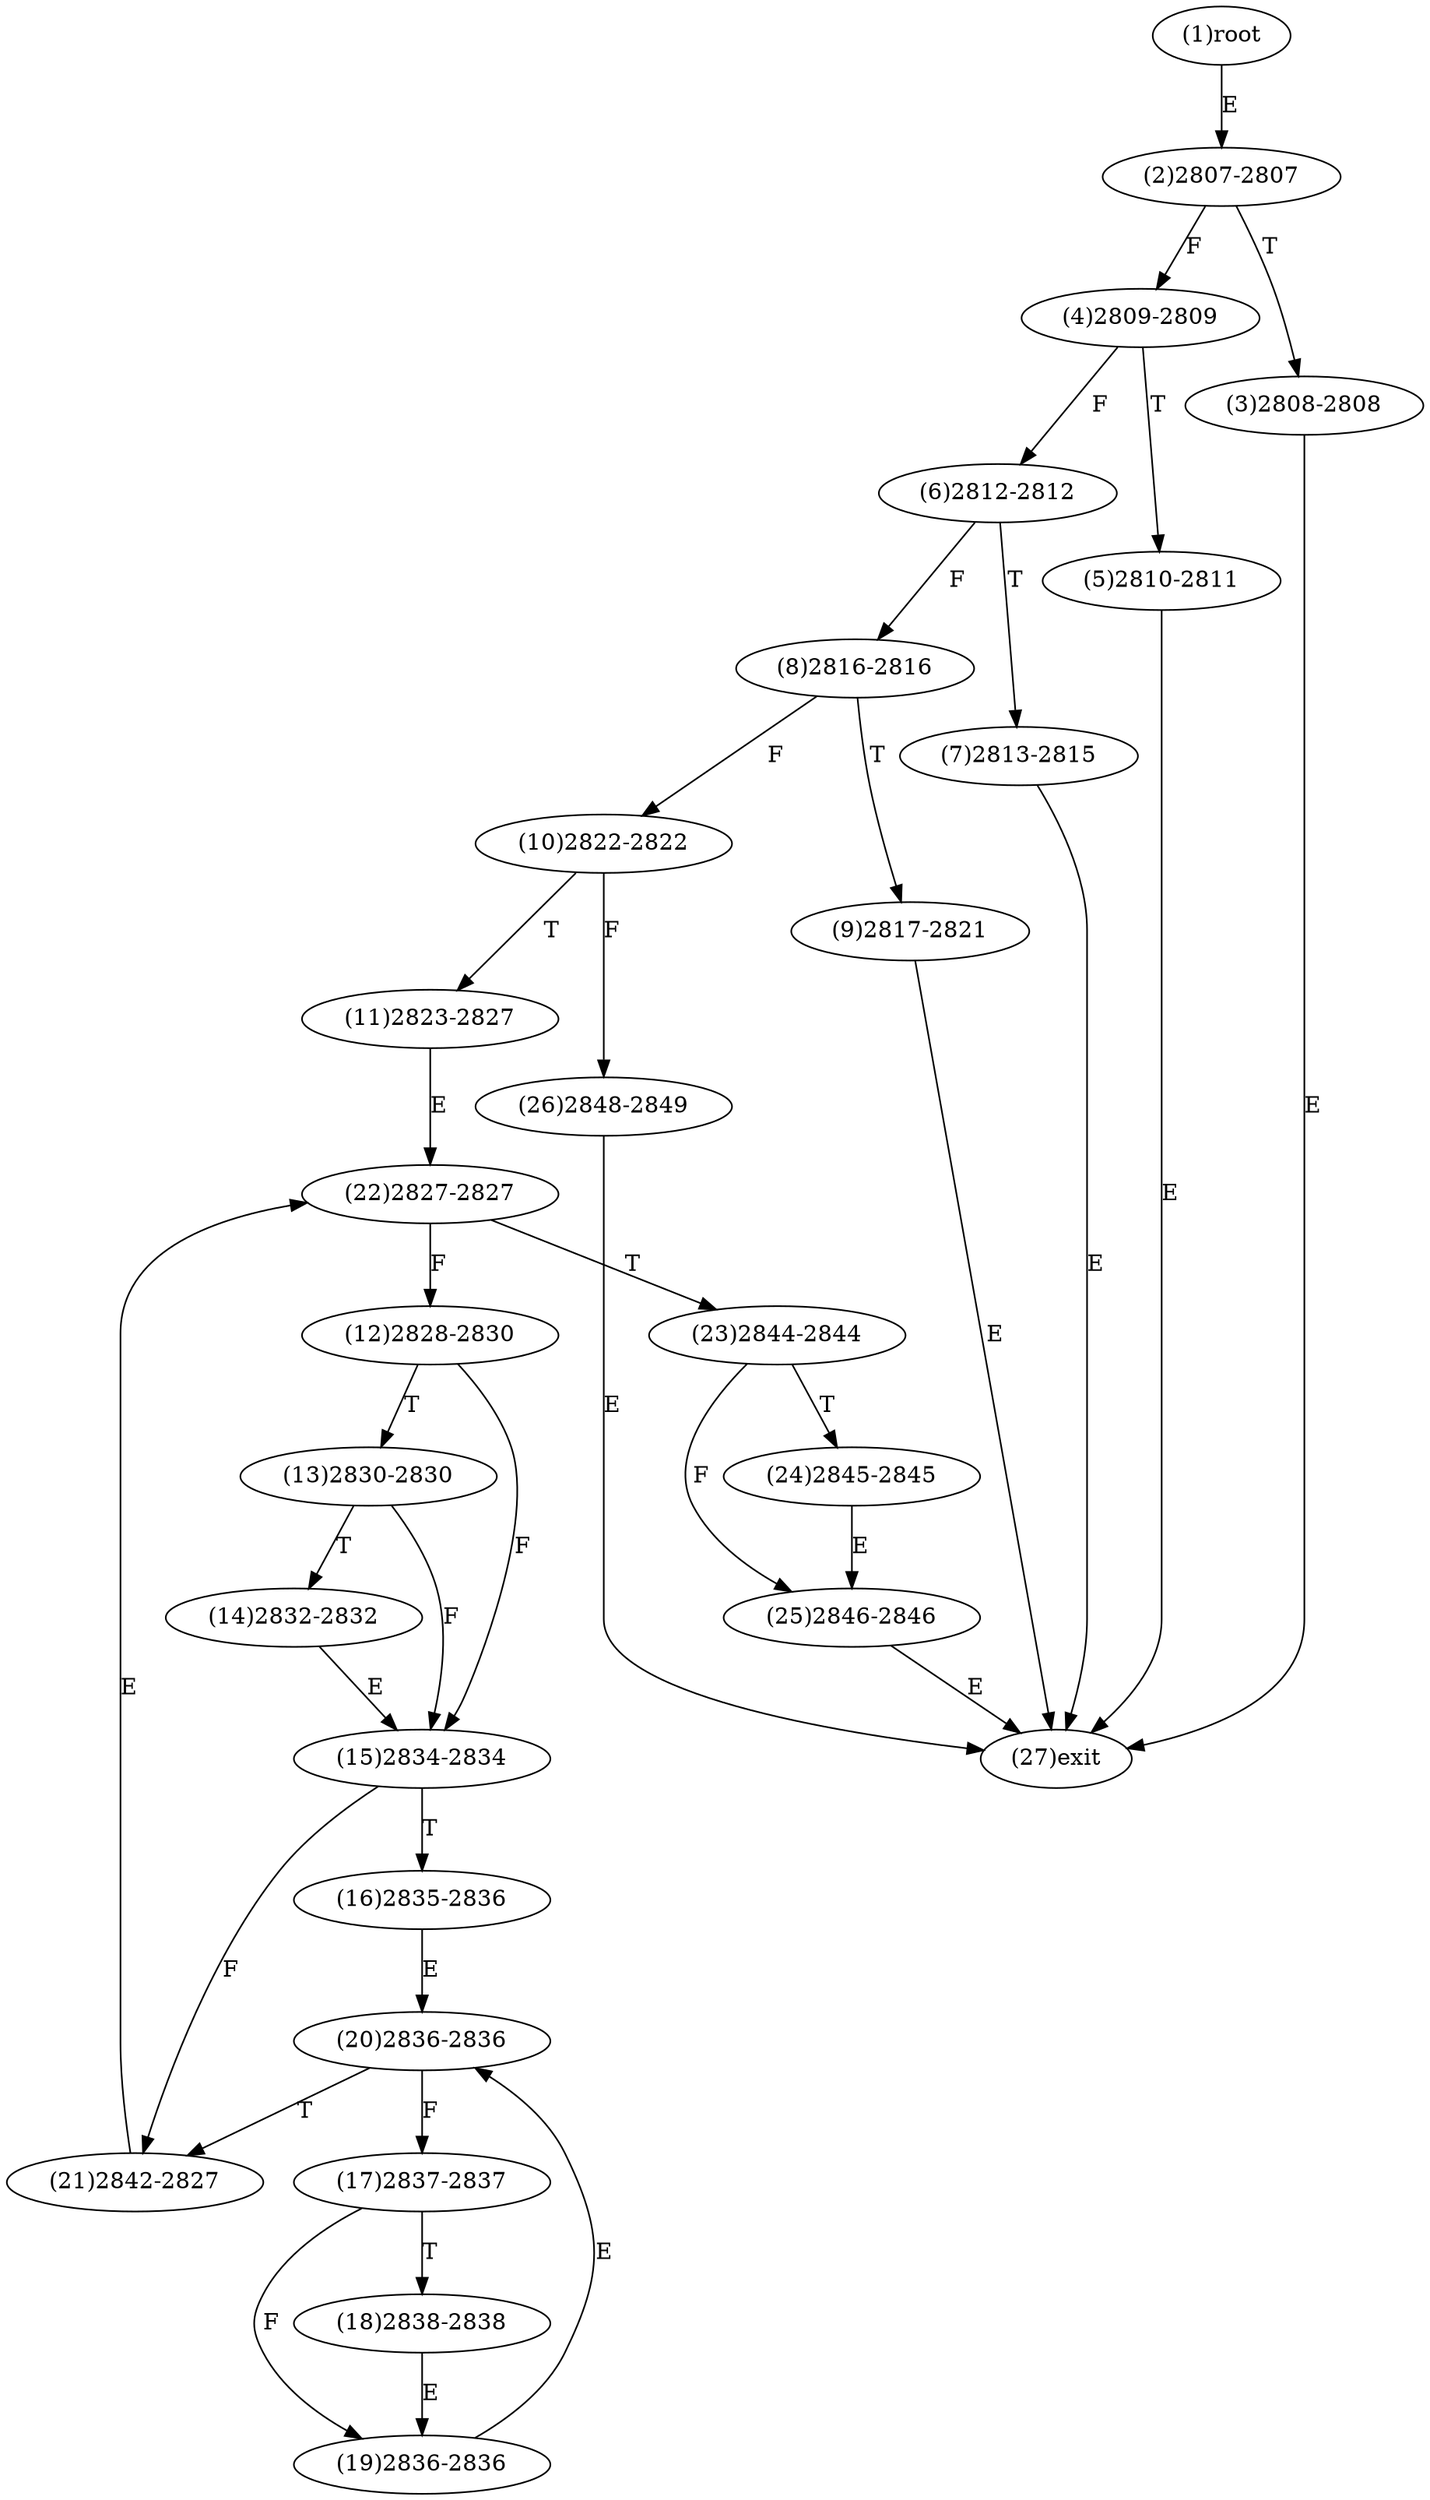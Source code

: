 digraph "" { 
1[ label="(1)root"];
2[ label="(2)2807-2807"];
3[ label="(3)2808-2808"];
4[ label="(4)2809-2809"];
5[ label="(5)2810-2811"];
6[ label="(6)2812-2812"];
7[ label="(7)2813-2815"];
8[ label="(8)2816-2816"];
9[ label="(9)2817-2821"];
10[ label="(10)2822-2822"];
11[ label="(11)2823-2827"];
12[ label="(12)2828-2830"];
13[ label="(13)2830-2830"];
14[ label="(14)2832-2832"];
15[ label="(15)2834-2834"];
17[ label="(17)2837-2837"];
16[ label="(16)2835-2836"];
19[ label="(19)2836-2836"];
18[ label="(18)2838-2838"];
21[ label="(21)2842-2827"];
20[ label="(20)2836-2836"];
23[ label="(23)2844-2844"];
22[ label="(22)2827-2827"];
25[ label="(25)2846-2846"];
24[ label="(24)2845-2845"];
27[ label="(27)exit"];
26[ label="(26)2848-2849"];
1->2[ label="E"];
2->4[ label="F"];
2->3[ label="T"];
3->27[ label="E"];
4->6[ label="F"];
4->5[ label="T"];
5->27[ label="E"];
6->8[ label="F"];
6->7[ label="T"];
7->27[ label="E"];
8->10[ label="F"];
8->9[ label="T"];
9->27[ label="E"];
10->26[ label="F"];
10->11[ label="T"];
11->22[ label="E"];
12->15[ label="F"];
12->13[ label="T"];
13->15[ label="F"];
13->14[ label="T"];
14->15[ label="E"];
15->21[ label="F"];
15->16[ label="T"];
16->20[ label="E"];
17->19[ label="F"];
17->18[ label="T"];
18->19[ label="E"];
19->20[ label="E"];
20->17[ label="F"];
20->21[ label="T"];
21->22[ label="E"];
22->12[ label="F"];
22->23[ label="T"];
23->25[ label="F"];
23->24[ label="T"];
24->25[ label="E"];
25->27[ label="E"];
26->27[ label="E"];
}